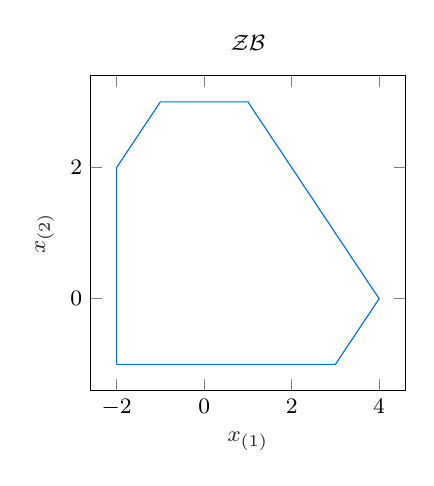 % This file was created by matlab2tikz.
%
\definecolor{mycolor1}{rgb}{0.0,0.447,0.741}%
%
\begin{tikzpicture}
\footnotesize

\begin{axis}[%
width=4cm,
height=4cm,
at={(0in,0in)},
scale only axis,
xmin=-2.6,
xmax=4.6,
xlabel style={font=\color{white!15!black}},
xlabel={$x_{(1)}$},
ymin=-1.4,
ymax=3.4,
ylabel style={font=\color{white!15!black}},
ylabel={$x_{(2)}$},
axis background/.style={fill=white},
title style={font=\bfseries},
title={$\mathcal{ZB}$}
]
\addplot [color=mycolor1, forget plot]
  table[row sep=crcr]{%
-2	-1\\
3	-1\\
4	-0\\
1	3\\
-1	3\\
-2	2\\
-2	-1\\
};
\end{axis}
\end{tikzpicture}%